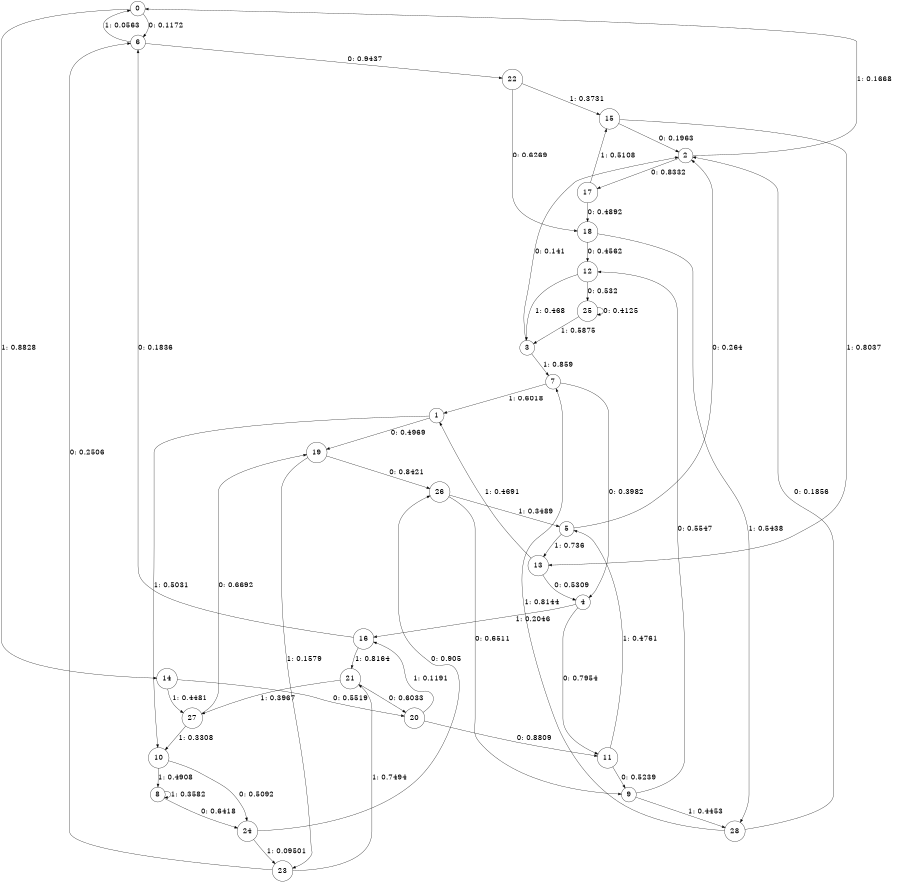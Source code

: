 digraph "ch11faceL5" {
size = "6,8.5";
ratio = "fill";
node [shape = circle];
node [fontsize = 24];
edge [fontsize = 24];
0 -> 6 [label = "0: 0.1172   "];
0 -> 14 [label = "1: 0.8828   "];
1 -> 19 [label = "0: 0.4969   "];
1 -> 10 [label = "1: 0.5031   "];
2 -> 17 [label = "0: 0.8332   "];
2 -> 0 [label = "1: 0.1668   "];
3 -> 2 [label = "0: 0.141    "];
3 -> 7 [label = "1: 0.859    "];
4 -> 11 [label = "0: 0.7954   "];
4 -> 16 [label = "1: 0.2046   "];
5 -> 2 [label = "0: 0.264    "];
5 -> 13 [label = "1: 0.736    "];
6 -> 22 [label = "0: 0.9437   "];
6 -> 0 [label = "1: 0.0563   "];
7 -> 4 [label = "0: 0.3982   "];
7 -> 1 [label = "1: 0.6018   "];
8 -> 24 [label = "0: 0.6418   "];
8 -> 8 [label = "1: 0.3582   "];
9 -> 12 [label = "0: 0.5547   "];
9 -> 28 [label = "1: 0.4453   "];
10 -> 24 [label = "0: 0.5092   "];
10 -> 8 [label = "1: 0.4908   "];
11 -> 9 [label = "0: 0.5239   "];
11 -> 5 [label = "1: 0.4761   "];
12 -> 25 [label = "0: 0.532    "];
12 -> 3 [label = "1: 0.468    "];
13 -> 4 [label = "0: 0.5309   "];
13 -> 1 [label = "1: 0.4691   "];
14 -> 20 [label = "0: 0.5519   "];
14 -> 27 [label = "1: 0.4481   "];
15 -> 2 [label = "0: 0.1963   "];
15 -> 13 [label = "1: 0.8037   "];
16 -> 6 [label = "0: 0.1836   "];
16 -> 21 [label = "1: 0.8164   "];
17 -> 18 [label = "0: 0.4892   "];
17 -> 15 [label = "1: 0.5108   "];
18 -> 12 [label = "0: 0.4562   "];
18 -> 28 [label = "1: 0.5438   "];
19 -> 26 [label = "0: 0.8421   "];
19 -> 23 [label = "1: 0.1579   "];
20 -> 11 [label = "0: 0.8809   "];
20 -> 16 [label = "1: 0.1191   "];
21 -> 20 [label = "0: 0.6033   "];
21 -> 27 [label = "1: 0.3967   "];
22 -> 18 [label = "0: 0.6269   "];
22 -> 15 [label = "1: 0.3731   "];
23 -> 6 [label = "0: 0.2506   "];
23 -> 21 [label = "1: 0.7494   "];
24 -> 26 [label = "0: 0.905    "];
24 -> 23 [label = "1: 0.09501  "];
25 -> 25 [label = "0: 0.4125   "];
25 -> 3 [label = "1: 0.5875   "];
26 -> 9 [label = "0: 0.6511   "];
26 -> 5 [label = "1: 0.3489   "];
27 -> 19 [label = "0: 0.6692   "];
27 -> 10 [label = "1: 0.3308   "];
28 -> 2 [label = "0: 0.1856   "];
28 -> 7 [label = "1: 0.8144   "];
}